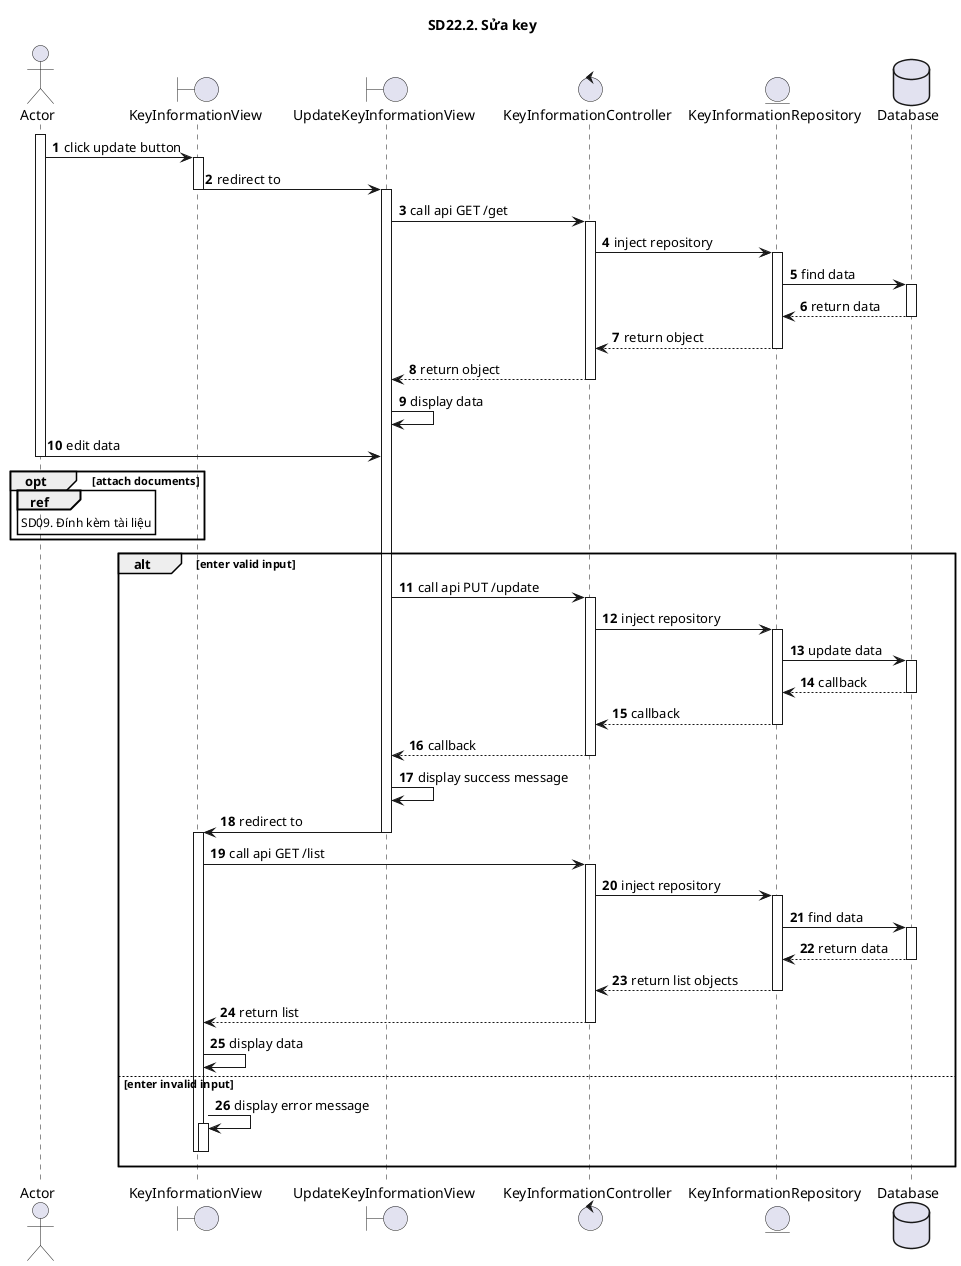 @startuml SQ
autonumber
title SD22.2. Sửa key
actor "Actor" as actor
boundary "KeyInformationView" as view
boundary "UpdateKeyInformationView" as create
control "KeyInformationController" as controller
entity "KeyInformationRepository" as model
database "Database" as database
activate actor
actor -> view: click update button
activate view
view -> create: redirect to
deactivate view
activate create
create -> controller: call api GET /get
activate controller
controller->model:inject repository
activate model
model -> database: find data
activate database
database --> model: return data
deactivate database
model --> controller: return object
deactivate model
controller --> create: return object
deactivate controller
create -> create: display data
actor -> create: edit data
deactivate actor
opt attach documents
ref over actor
SD09. Đính kèm tài liệu
end ref
end
alt enter valid input
create -> controller: call api PUT /update
activate controller
controller -> model: inject repository
activate model
model -> database: update data
activate database
database --> model: callback
deactivate database
model --> controller: callback
deactivate model
controller --> create: callback
deactivate controller
create -> create: display success message
create -> view: redirect to
deactivate create
activate  view
view -> controller: call api GET /list
activate controller
controller -> model: inject repository
activate model
model -> database: find data
activate database
database --> model: return data
deactivate database
model --> controller: return list objects
deactivate model
controller --> view: return list
deactivate controller
view -> view: display data
else enter invalid input
view -> view: display error message
activate view
deactivate view
deactivate view
end
@enduml